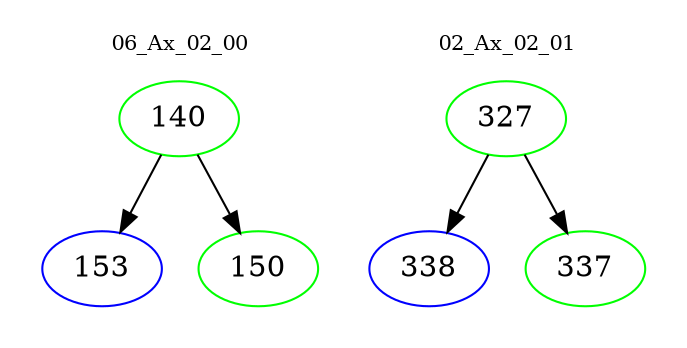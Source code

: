 digraph{
subgraph cluster_0 {
color = white
label = "06_Ax_02_00";
fontsize=10;
T0_140 [label="140", color="green"]
T0_140 -> T0_153 [color="black"]
T0_153 [label="153", color="blue"]
T0_140 -> T0_150 [color="black"]
T0_150 [label="150", color="green"]
}
subgraph cluster_1 {
color = white
label = "02_Ax_02_01";
fontsize=10;
T1_327 [label="327", color="green"]
T1_327 -> T1_338 [color="black"]
T1_338 [label="338", color="blue"]
T1_327 -> T1_337 [color="black"]
T1_337 [label="337", color="green"]
}
}

